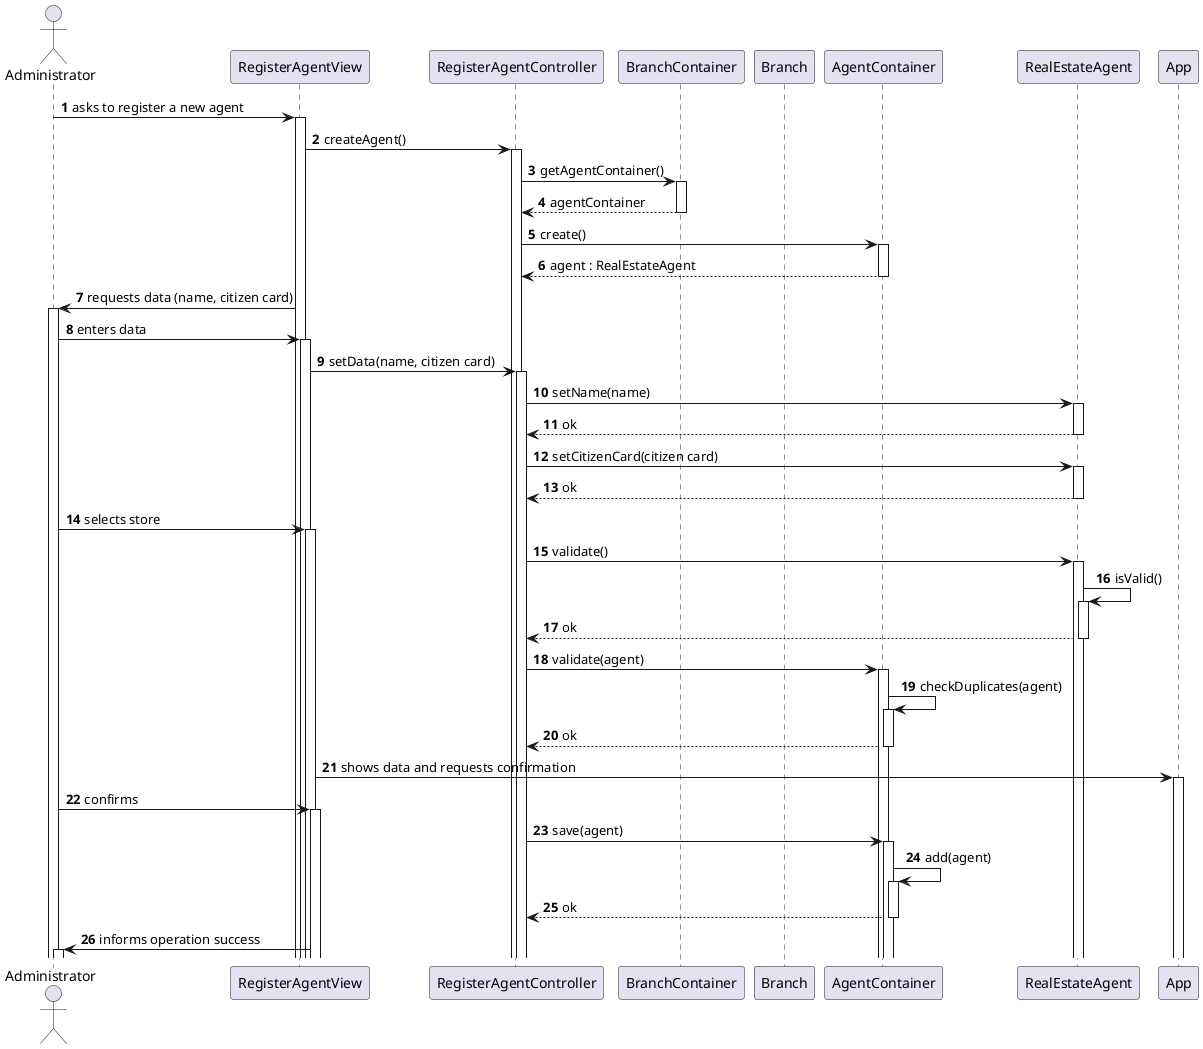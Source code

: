@startuml
hide circle
skinparam classAttributeIconSize 0
autoactivate on
autonumber

actor Administrator

participant RegisterAgentView
participant RegisterAgentController
participant BranchContainer
participant Branch
participant AgentContainer
participant RealEstateAgent


Administrator -> RegisterAgentView : asks to register a new agent
RegisterAgentView -> RegisterAgentController : createAgent()

RegisterAgentController -> BranchContainer : getAgentContainer()
BranchContainer --> RegisterAgentController : agentContainer

RegisterAgentController -> AgentContainer : create()
AgentContainer --> RegisterAgentController : agent : RealEstateAgent

RegisterAgentView -> Administrator : requests data (name, citizen card)
Administrator -> RegisterAgentView : enters data

RegisterAgentView -> RegisterAgentController : setData(name, citizen card)
RegisterAgentController -> RealEstateAgent : setName(name)
RealEstateAgent --> RegisterAgentController : ok
RegisterAgentController -> RealEstateAgent : setCitizenCard(citizen card)
RealEstateAgent --> RegisterAgentController : ok



Administrator -> RegisterAgentView : selects store

RegisterAgentController -> RealEstateAgent : validate()
RealEstateAgent -> RealEstateAgent : isValid()
RealEstateAgent --> RegisterAgentController : ok

RegisterAgentController -> AgentContainer : validate(agent)
AgentContainer -> AgentContainer : checkDuplicates(agent)
AgentContainer --> RegisterAgentController : ok

RegisterAgentView -> App : shows data and requests confirmation
Administrator -> RegisterAgentView : confirms

RegisterAgentController -> AgentContainer : save(agent)
AgentContainer -> AgentContainer : add(agent)
AgentContainer --> RegisterAgentController : ok

RegisterAgentView -> Administrator : informs operation success
@enduml



